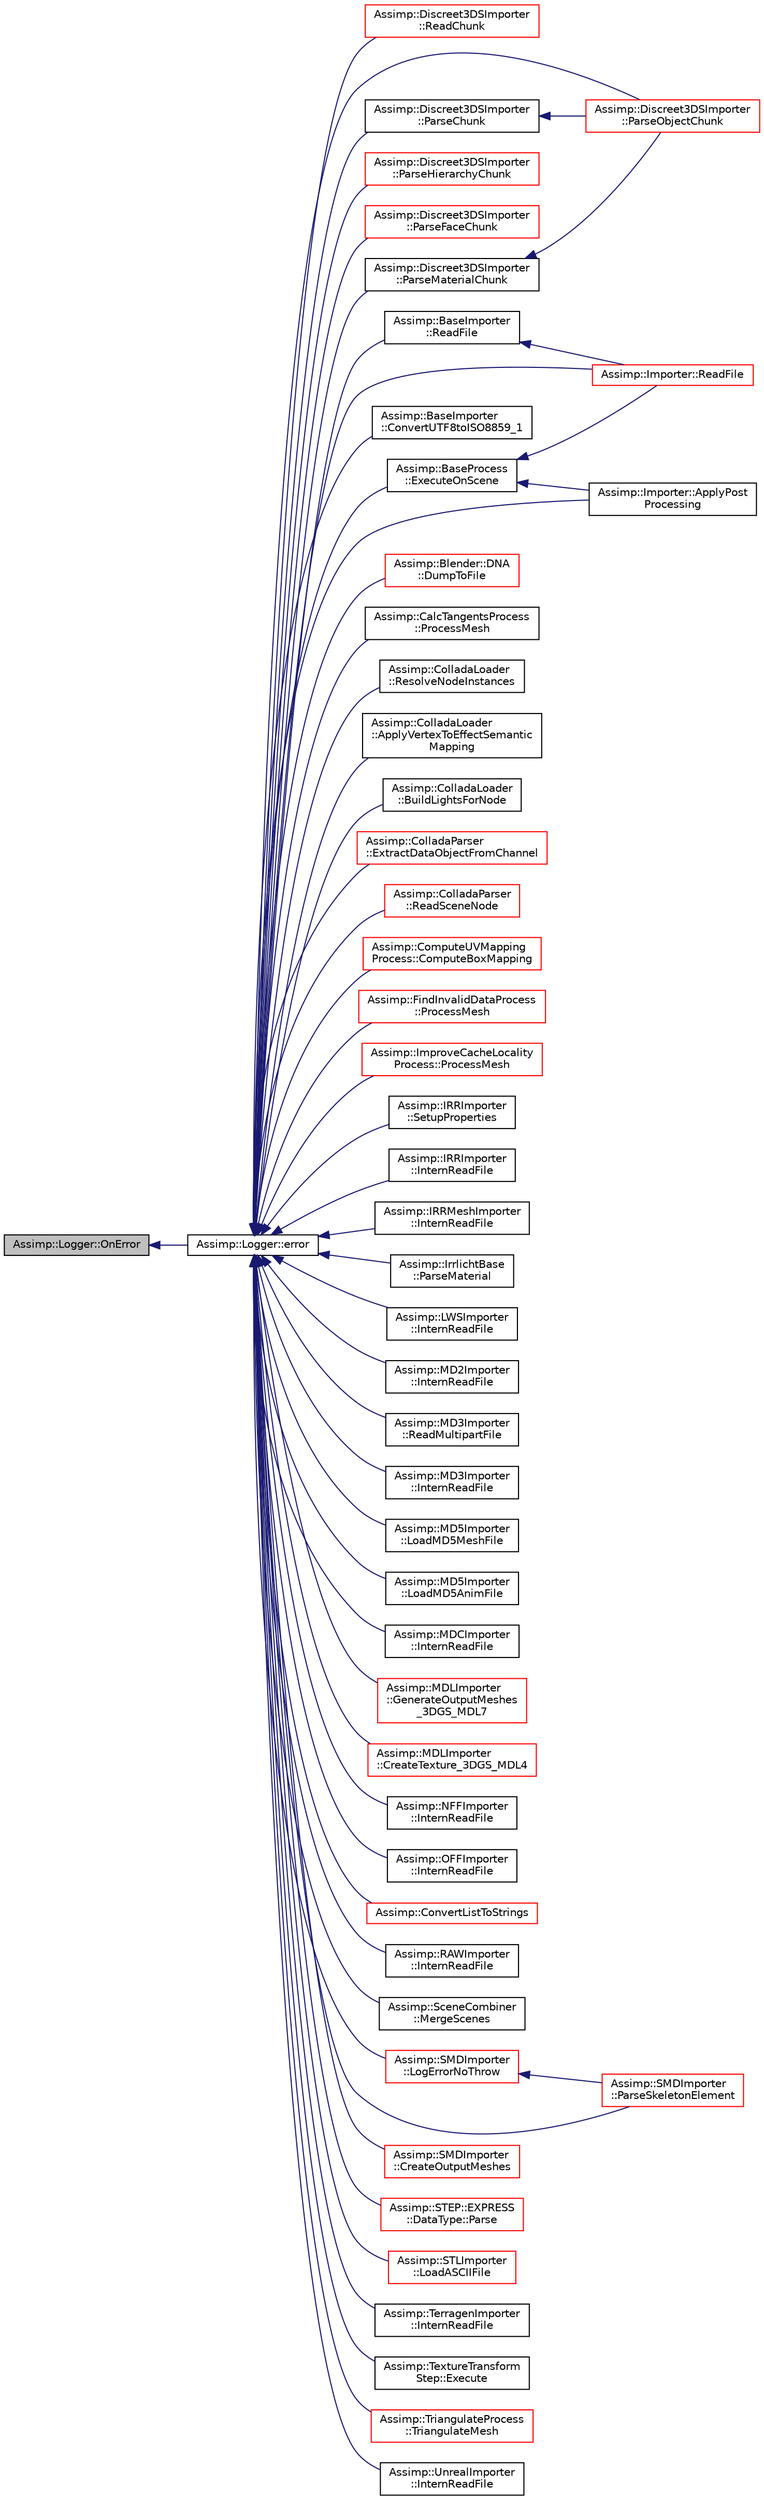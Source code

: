 digraph "Assimp::Logger::OnError"
{
  edge [fontname="Helvetica",fontsize="10",labelfontname="Helvetica",labelfontsize="10"];
  node [fontname="Helvetica",fontsize="10",shape=record];
  rankdir="LR";
  Node1 [label="Assimp::Logger::OnError",height=0.2,width=0.4,color="black", fillcolor="grey75", style="filled", fontcolor="black"];
  Node1 -> Node2 [dir="back",color="midnightblue",fontsize="10",style="solid",fontname="Helvetica"];
  Node2 [label="Assimp::Logger::error",height=0.2,width=0.4,color="black", fillcolor="white", style="filled",URL="$class_assimp_1_1_logger.html#aa8b7c3f56dc4cecfdacc8bb36ba3fac1",tooltip="Writes an error message. "];
  Node2 -> Node3 [dir="back",color="midnightblue",fontsize="10",style="solid",fontname="Helvetica"];
  Node3 [label="Assimp::Discreet3DSImporter\l::ReadChunk",height=0.2,width=0.4,color="red", fillcolor="white", style="filled",URL="$class_assimp_1_1_discreet3_d_s_importer.html#a06fa96fa8a91de3f8a53f85b815a012a"];
  Node2 -> Node4 [dir="back",color="midnightblue",fontsize="10",style="solid",fontname="Helvetica"];
  Node4 [label="Assimp::Discreet3DSImporter\l::ParseObjectChunk",height=0.2,width=0.4,color="red", fillcolor="white", style="filled",URL="$class_assimp_1_1_discreet3_d_s_importer.html#aaa3cbae948bc9b29d2b9a9148cee56df"];
  Node2 -> Node5 [dir="back",color="midnightblue",fontsize="10",style="solid",fontname="Helvetica"];
  Node5 [label="Assimp::Discreet3DSImporter\l::ParseChunk",height=0.2,width=0.4,color="black", fillcolor="white", style="filled",URL="$class_assimp_1_1_discreet3_d_s_importer.html#a73f4620770f9025734df29b2e5f877a3"];
  Node5 -> Node4 [dir="back",color="midnightblue",fontsize="10",style="solid",fontname="Helvetica"];
  Node2 -> Node6 [dir="back",color="midnightblue",fontsize="10",style="solid",fontname="Helvetica"];
  Node6 [label="Assimp::Discreet3DSImporter\l::ParseHierarchyChunk",height=0.2,width=0.4,color="red", fillcolor="white", style="filled",URL="$class_assimp_1_1_discreet3_d_s_importer.html#a05fd11e49ea30b289cd176a4418ec33c"];
  Node2 -> Node7 [dir="back",color="midnightblue",fontsize="10",style="solid",fontname="Helvetica"];
  Node7 [label="Assimp::Discreet3DSImporter\l::ParseFaceChunk",height=0.2,width=0.4,color="red", fillcolor="white", style="filled",URL="$class_assimp_1_1_discreet3_d_s_importer.html#ac1e6397477c3199f10f6ec67bb02c219"];
  Node2 -> Node8 [dir="back",color="midnightblue",fontsize="10",style="solid",fontname="Helvetica"];
  Node8 [label="Assimp::Discreet3DSImporter\l::ParseMaterialChunk",height=0.2,width=0.4,color="black", fillcolor="white", style="filled",URL="$class_assimp_1_1_discreet3_d_s_importer.html#a76d66329668485c4b83267a6bf13107e"];
  Node8 -> Node4 [dir="back",color="midnightblue",fontsize="10",style="solid",fontname="Helvetica"];
  Node2 -> Node9 [dir="back",color="midnightblue",fontsize="10",style="solid",fontname="Helvetica"];
  Node9 [label="Assimp::BaseImporter\l::ReadFile",height=0.2,width=0.4,color="black", fillcolor="white", style="filled",URL="$class_assimp_1_1_base_importer.html#a5e9568561199cd13f2935ef01ee5280c"];
  Node9 -> Node10 [dir="back",color="midnightblue",fontsize="10",style="solid",fontname="Helvetica"];
  Node10 [label="Assimp::Importer::ReadFile",height=0.2,width=0.4,color="red", fillcolor="white", style="filled",URL="$class_assimp_1_1_importer.html#afa338a135a56956bd5deb7d238498dde"];
  Node2 -> Node11 [dir="back",color="midnightblue",fontsize="10",style="solid",fontname="Helvetica"];
  Node11 [label="Assimp::BaseImporter\l::ConvertUTF8toISO8859_1",height=0.2,width=0.4,color="black", fillcolor="white", style="filled",URL="$class_assimp_1_1_base_importer.html#ad9a7c9788930c44aa40c7448d61a862d"];
  Node2 -> Node12 [dir="back",color="midnightblue",fontsize="10",style="solid",fontname="Helvetica"];
  Node12 [label="Assimp::BaseProcess\l::ExecuteOnScene",height=0.2,width=0.4,color="black", fillcolor="white", style="filled",URL="$class_assimp_1_1_base_process.html#a21f3736d3f3a6df1b8edb5f2ab15c5ae"];
  Node12 -> Node10 [dir="back",color="midnightblue",fontsize="10",style="solid",fontname="Helvetica"];
  Node12 -> Node13 [dir="back",color="midnightblue",fontsize="10",style="solid",fontname="Helvetica"];
  Node13 [label="Assimp::Importer::ApplyPost\lProcessing",height=0.2,width=0.4,color="black", fillcolor="white", style="filled",URL="$class_assimp_1_1_importer.html#ace2fb85c67414a9d4ac6e69049eec7de"];
  Node2 -> Node14 [dir="back",color="midnightblue",fontsize="10",style="solid",fontname="Helvetica"];
  Node14 [label="Assimp::Blender::DNA\l::DumpToFile",height=0.2,width=0.4,color="red", fillcolor="white", style="filled",URL="$class_assimp_1_1_blender_1_1_d_n_a.html#af191623a02c17eaffd583b346b0b226e"];
  Node2 -> Node15 [dir="back",color="midnightblue",fontsize="10",style="solid",fontname="Helvetica"];
  Node15 [label="Assimp::CalcTangentsProcess\l::ProcessMesh",height=0.2,width=0.4,color="black", fillcolor="white", style="filled",URL="$class_assimp_1_1_calc_tangents_process.html#a3bcd59a8133ee86b766684788aedaa35"];
  Node2 -> Node16 [dir="back",color="midnightblue",fontsize="10",style="solid",fontname="Helvetica"];
  Node16 [label="Assimp::ColladaLoader\l::ResolveNodeInstances",height=0.2,width=0.4,color="black", fillcolor="white", style="filled",URL="$class_assimp_1_1_collada_loader.html#a96d5f081bc7382901ac41a3afcb41be5"];
  Node2 -> Node17 [dir="back",color="midnightblue",fontsize="10",style="solid",fontname="Helvetica"];
  Node17 [label="Assimp::ColladaLoader\l::ApplyVertexToEffectSemantic\lMapping",height=0.2,width=0.4,color="black", fillcolor="white", style="filled",URL="$class_assimp_1_1_collada_loader.html#a2c2553495a40d6e76066fbbd2fe10d79"];
  Node2 -> Node18 [dir="back",color="midnightblue",fontsize="10",style="solid",fontname="Helvetica"];
  Node18 [label="Assimp::ColladaLoader\l::BuildLightsForNode",height=0.2,width=0.4,color="black", fillcolor="white", style="filled",URL="$class_assimp_1_1_collada_loader.html#a6bd9ac82aec97771274553772e12a27a"];
  Node2 -> Node19 [dir="back",color="midnightblue",fontsize="10",style="solid",fontname="Helvetica"];
  Node19 [label="Assimp::ColladaParser\l::ExtractDataObjectFromChannel",height=0.2,width=0.4,color="red", fillcolor="white", style="filled",URL="$class_assimp_1_1_collada_parser.html#aaa62c97eb41ea0791b48d280ca187ead"];
  Node2 -> Node20 [dir="back",color="midnightblue",fontsize="10",style="solid",fontname="Helvetica"];
  Node20 [label="Assimp::ColladaParser\l::ReadSceneNode",height=0.2,width=0.4,color="red", fillcolor="white", style="filled",URL="$class_assimp_1_1_collada_parser.html#a7d056e872b37fa305b2bd654b33798c3"];
  Node2 -> Node21 [dir="back",color="midnightblue",fontsize="10",style="solid",fontname="Helvetica"];
  Node21 [label="Assimp::ComputeUVMapping\lProcess::ComputeBoxMapping",height=0.2,width=0.4,color="red", fillcolor="white", style="filled",URL="$class_assimp_1_1_compute_u_v_mapping_process.html#a7c5c394afea2047b2fffd5ca20c7209b"];
  Node2 -> Node22 [dir="back",color="midnightblue",fontsize="10",style="solid",fontname="Helvetica"];
  Node22 [label="Assimp::FindInvalidDataProcess\l::ProcessMesh",height=0.2,width=0.4,color="red", fillcolor="white", style="filled",URL="$class_assimp_1_1_find_invalid_data_process.html#a874e19a4618a285f68a8aea6f6f89cec"];
  Node2 -> Node10 [dir="back",color="midnightblue",fontsize="10",style="solid",fontname="Helvetica"];
  Node2 -> Node13 [dir="back",color="midnightblue",fontsize="10",style="solid",fontname="Helvetica"];
  Node2 -> Node23 [dir="back",color="midnightblue",fontsize="10",style="solid",fontname="Helvetica"];
  Node23 [label="Assimp::ImproveCacheLocality\lProcess::ProcessMesh",height=0.2,width=0.4,color="red", fillcolor="white", style="filled",URL="$class_assimp_1_1_improve_cache_locality_process.html#a78286fab33f4e7ef6ab2a42b7c76e9cf"];
  Node2 -> Node24 [dir="back",color="midnightblue",fontsize="10",style="solid",fontname="Helvetica"];
  Node24 [label="Assimp::IRRImporter\l::SetupProperties",height=0.2,width=0.4,color="black", fillcolor="white", style="filled",URL="$class_assimp_1_1_i_r_r_importer.html#af7f79b288d02fba72959b34f547e1766"];
  Node2 -> Node25 [dir="back",color="midnightblue",fontsize="10",style="solid",fontname="Helvetica"];
  Node25 [label="Assimp::IRRImporter\l::InternReadFile",height=0.2,width=0.4,color="black", fillcolor="white", style="filled",URL="$class_assimp_1_1_i_r_r_importer.html#adad165810aa7d7859ebe688bd27aa39f"];
  Node2 -> Node26 [dir="back",color="midnightblue",fontsize="10",style="solid",fontname="Helvetica"];
  Node26 [label="Assimp::IRRMeshImporter\l::InternReadFile",height=0.2,width=0.4,color="black", fillcolor="white", style="filled",URL="$class_assimp_1_1_i_r_r_mesh_importer.html#ab15c2a44e777baf330e51535b4f2a2e0"];
  Node2 -> Node27 [dir="back",color="midnightblue",fontsize="10",style="solid",fontname="Helvetica"];
  Node27 [label="Assimp::IrrlichtBase\l::ParseMaterial",height=0.2,width=0.4,color="black", fillcolor="white", style="filled",URL="$class_assimp_1_1_irrlicht_base.html#abb02caad9a1263c492e895b70aa46ca0"];
  Node2 -> Node28 [dir="back",color="midnightblue",fontsize="10",style="solid",fontname="Helvetica"];
  Node28 [label="Assimp::LWSImporter\l::InternReadFile",height=0.2,width=0.4,color="black", fillcolor="white", style="filled",URL="$class_assimp_1_1_l_w_s_importer.html#a8d456bbf90dd0171a9510a1089d68c45"];
  Node2 -> Node29 [dir="back",color="midnightblue",fontsize="10",style="solid",fontname="Helvetica"];
  Node29 [label="Assimp::MD2Importer\l::InternReadFile",height=0.2,width=0.4,color="black", fillcolor="white", style="filled",URL="$class_assimp_1_1_m_d2_importer.html#ac510f399d605f97cecc6001d14f7692a"];
  Node2 -> Node30 [dir="back",color="midnightblue",fontsize="10",style="solid",fontname="Helvetica"];
  Node30 [label="Assimp::MD3Importer\l::ReadMultipartFile",height=0.2,width=0.4,color="black", fillcolor="white", style="filled",URL="$class_assimp_1_1_m_d3_importer.html#a2770d933779371b033a1d9cc13e704c8"];
  Node2 -> Node31 [dir="back",color="midnightblue",fontsize="10",style="solid",fontname="Helvetica"];
  Node31 [label="Assimp::MD3Importer\l::InternReadFile",height=0.2,width=0.4,color="black", fillcolor="white", style="filled",URL="$class_assimp_1_1_m_d3_importer.html#af9055e49cde3548bb992a7666145ec10"];
  Node2 -> Node32 [dir="back",color="midnightblue",fontsize="10",style="solid",fontname="Helvetica"];
  Node32 [label="Assimp::MD5Importer\l::LoadMD5MeshFile",height=0.2,width=0.4,color="black", fillcolor="white", style="filled",URL="$class_assimp_1_1_m_d5_importer.html#ae152fda3f4163291fc995bedf39968f5"];
  Node2 -> Node33 [dir="back",color="midnightblue",fontsize="10",style="solid",fontname="Helvetica"];
  Node33 [label="Assimp::MD5Importer\l::LoadMD5AnimFile",height=0.2,width=0.4,color="black", fillcolor="white", style="filled",URL="$class_assimp_1_1_m_d5_importer.html#ae55c5c829fe67ec3cad1db564aa3f094"];
  Node2 -> Node34 [dir="back",color="midnightblue",fontsize="10",style="solid",fontname="Helvetica"];
  Node34 [label="Assimp::MDCImporter\l::InternReadFile",height=0.2,width=0.4,color="black", fillcolor="white", style="filled",URL="$class_assimp_1_1_m_d_c_importer.html#ab88c5bf33072f70f042cdbd6b35cd25a"];
  Node2 -> Node35 [dir="back",color="midnightblue",fontsize="10",style="solid",fontname="Helvetica"];
  Node35 [label="Assimp::MDLImporter\l::GenerateOutputMeshes\l_3DGS_MDL7",height=0.2,width=0.4,color="red", fillcolor="white", style="filled",URL="$class_assimp_1_1_m_d_l_importer.html#a4a46ef5aef4bb7e4bae395023f409aa9"];
  Node2 -> Node36 [dir="back",color="midnightblue",fontsize="10",style="solid",fontname="Helvetica"];
  Node36 [label="Assimp::MDLImporter\l::CreateTexture_3DGS_MDL4",height=0.2,width=0.4,color="red", fillcolor="white", style="filled",URL="$class_assimp_1_1_m_d_l_importer.html#a71308616f6db2964badc31e080ad2e86"];
  Node2 -> Node37 [dir="back",color="midnightblue",fontsize="10",style="solid",fontname="Helvetica"];
  Node37 [label="Assimp::NFFImporter\l::InternReadFile",height=0.2,width=0.4,color="black", fillcolor="white", style="filled",URL="$class_assimp_1_1_n_f_f_importer.html#a97c20ab69758da48642dc690ab4a7b65"];
  Node2 -> Node38 [dir="back",color="midnightblue",fontsize="10",style="solid",fontname="Helvetica"];
  Node38 [label="Assimp::OFFImporter\l::InternReadFile",height=0.2,width=0.4,color="black", fillcolor="white", style="filled",URL="$class_assimp_1_1_o_f_f_importer.html#a17abb1e1f7419354414e8d3245113742"];
  Node2 -> Node39 [dir="back",color="midnightblue",fontsize="10",style="solid",fontname="Helvetica"];
  Node39 [label="Assimp::ConvertListToStrings",height=0.2,width=0.4,color="red", fillcolor="white", style="filled",URL="$namespace_assimp.html#a1427aee7ea9b613a4677c68d40d68b3b",tooltip="Extract single strings from a list of identifiers. "];
  Node2 -> Node40 [dir="back",color="midnightblue",fontsize="10",style="solid",fontname="Helvetica"];
  Node40 [label="Assimp::RAWImporter\l::InternReadFile",height=0.2,width=0.4,color="black", fillcolor="white", style="filled",URL="$class_assimp_1_1_r_a_w_importer.html#af925a691a795d82a078bdb332c51e8cd"];
  Node2 -> Node41 [dir="back",color="midnightblue",fontsize="10",style="solid",fontname="Helvetica"];
  Node41 [label="Assimp::SceneCombiner\l::MergeScenes",height=0.2,width=0.4,color="black", fillcolor="white", style="filled",URL="$class_assimp_1_1_scene_combiner.html#aa829482d9eecd375cd28cb54b07b98e6"];
  Node2 -> Node42 [dir="back",color="midnightblue",fontsize="10",style="solid",fontname="Helvetica"];
  Node42 [label="Assimp::SMDImporter\l::LogErrorNoThrow",height=0.2,width=0.4,color="red", fillcolor="white", style="filled",URL="$class_assimp_1_1_s_m_d_importer.html#a19cafa48a493bb2f472353112b7a3597"];
  Node42 -> Node43 [dir="back",color="midnightblue",fontsize="10",style="solid",fontname="Helvetica"];
  Node43 [label="Assimp::SMDImporter\l::ParseSkeletonElement",height=0.2,width=0.4,color="red", fillcolor="white", style="filled",URL="$class_assimp_1_1_s_m_d_importer.html#a7175ec143cbb133e3586de28dcf0e857"];
  Node2 -> Node44 [dir="back",color="midnightblue",fontsize="10",style="solid",fontname="Helvetica"];
  Node44 [label="Assimp::SMDImporter\l::CreateOutputMeshes",height=0.2,width=0.4,color="red", fillcolor="white", style="filled",URL="$class_assimp_1_1_s_m_d_importer.html#a7564a8623a6f980371e71bdbb48ab2f7"];
  Node2 -> Node43 [dir="back",color="midnightblue",fontsize="10",style="solid",fontname="Helvetica"];
  Node2 -> Node45 [dir="back",color="midnightblue",fontsize="10",style="solid",fontname="Helvetica"];
  Node45 [label="Assimp::STEP::EXPRESS\l::DataType::Parse",height=0.2,width=0.4,color="red", fillcolor="white", style="filled",URL="$class_assimp_1_1_s_t_e_p_1_1_e_x_p_r_e_s_s_1_1_data_type.html#a1fb7c5fd8603caf21c8dc85ae09d40a3"];
  Node2 -> Node46 [dir="back",color="midnightblue",fontsize="10",style="solid",fontname="Helvetica"];
  Node46 [label="Assimp::STLImporter\l::LoadASCIIFile",height=0.2,width=0.4,color="red", fillcolor="white", style="filled",URL="$class_assimp_1_1_s_t_l_importer.html#ae2860c81063d7fea5c4d6b426c7874a6"];
  Node2 -> Node47 [dir="back",color="midnightblue",fontsize="10",style="solid",fontname="Helvetica"];
  Node47 [label="Assimp::TerragenImporter\l::InternReadFile",height=0.2,width=0.4,color="black", fillcolor="white", style="filled",URL="$class_assimp_1_1_terragen_importer.html#a3f645f0881440c057655cd486e88a04a"];
  Node2 -> Node48 [dir="back",color="midnightblue",fontsize="10",style="solid",fontname="Helvetica"];
  Node48 [label="Assimp::TextureTransform\lStep::Execute",height=0.2,width=0.4,color="black", fillcolor="white", style="filled",URL="$class_assimp_1_1_texture_transform_step.html#aa169fc22d75109790ce62538bd1c902c"];
  Node2 -> Node49 [dir="back",color="midnightblue",fontsize="10",style="solid",fontname="Helvetica"];
  Node49 [label="Assimp::TriangulateProcess\l::TriangulateMesh",height=0.2,width=0.4,color="red", fillcolor="white", style="filled",URL="$class_assimp_1_1_triangulate_process.html#a2e91bcc01ea525013fd1f223db15134c"];
  Node2 -> Node50 [dir="back",color="midnightblue",fontsize="10",style="solid",fontname="Helvetica"];
  Node50 [label="Assimp::UnrealImporter\l::InternReadFile",height=0.2,width=0.4,color="black", fillcolor="white", style="filled",URL="$class_assimp_1_1_unreal_importer.html#a76e6e77e39a461137453bcbbb22ba71f",tooltip="Imports the given file into the given scene structure. "];
}
